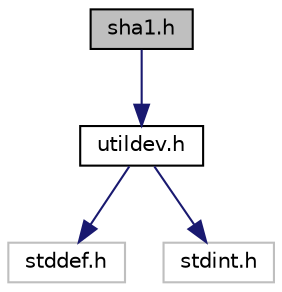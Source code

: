 digraph "sha1.h"
{
 // LATEX_PDF_SIZE
  bgcolor="transparent";
  edge [fontname="Helvetica",fontsize="10",labelfontname="Helvetica",labelfontsize="10"];
  node [fontname="Helvetica",fontsize="10",shape=record];
  Node1 [label="sha1.h",height=0.2,width=0.4,color="black", fillcolor="grey75", style="filled", fontcolor="black",tooltip="SHA1 hash function support."];
  Node1 -> Node2 [color="midnightblue",fontsize="10",style="solid",fontname="Helvetica"];
  Node2 [label="utildev.h",height=0.2,width=0.4,color="black",URL="$utildev_8h.html",tooltip="Device utilities and includes support."];
  Node2 -> Node3 [color="midnightblue",fontsize="10",style="solid",fontname="Helvetica"];
  Node3 [label="stddef.h",height=0.2,width=0.4,color="grey75",tooltip=" "];
  Node2 -> Node4 [color="midnightblue",fontsize="10",style="solid",fontname="Helvetica"];
  Node4 [label="stdint.h",height=0.2,width=0.4,color="grey75",tooltip=" "];
}
